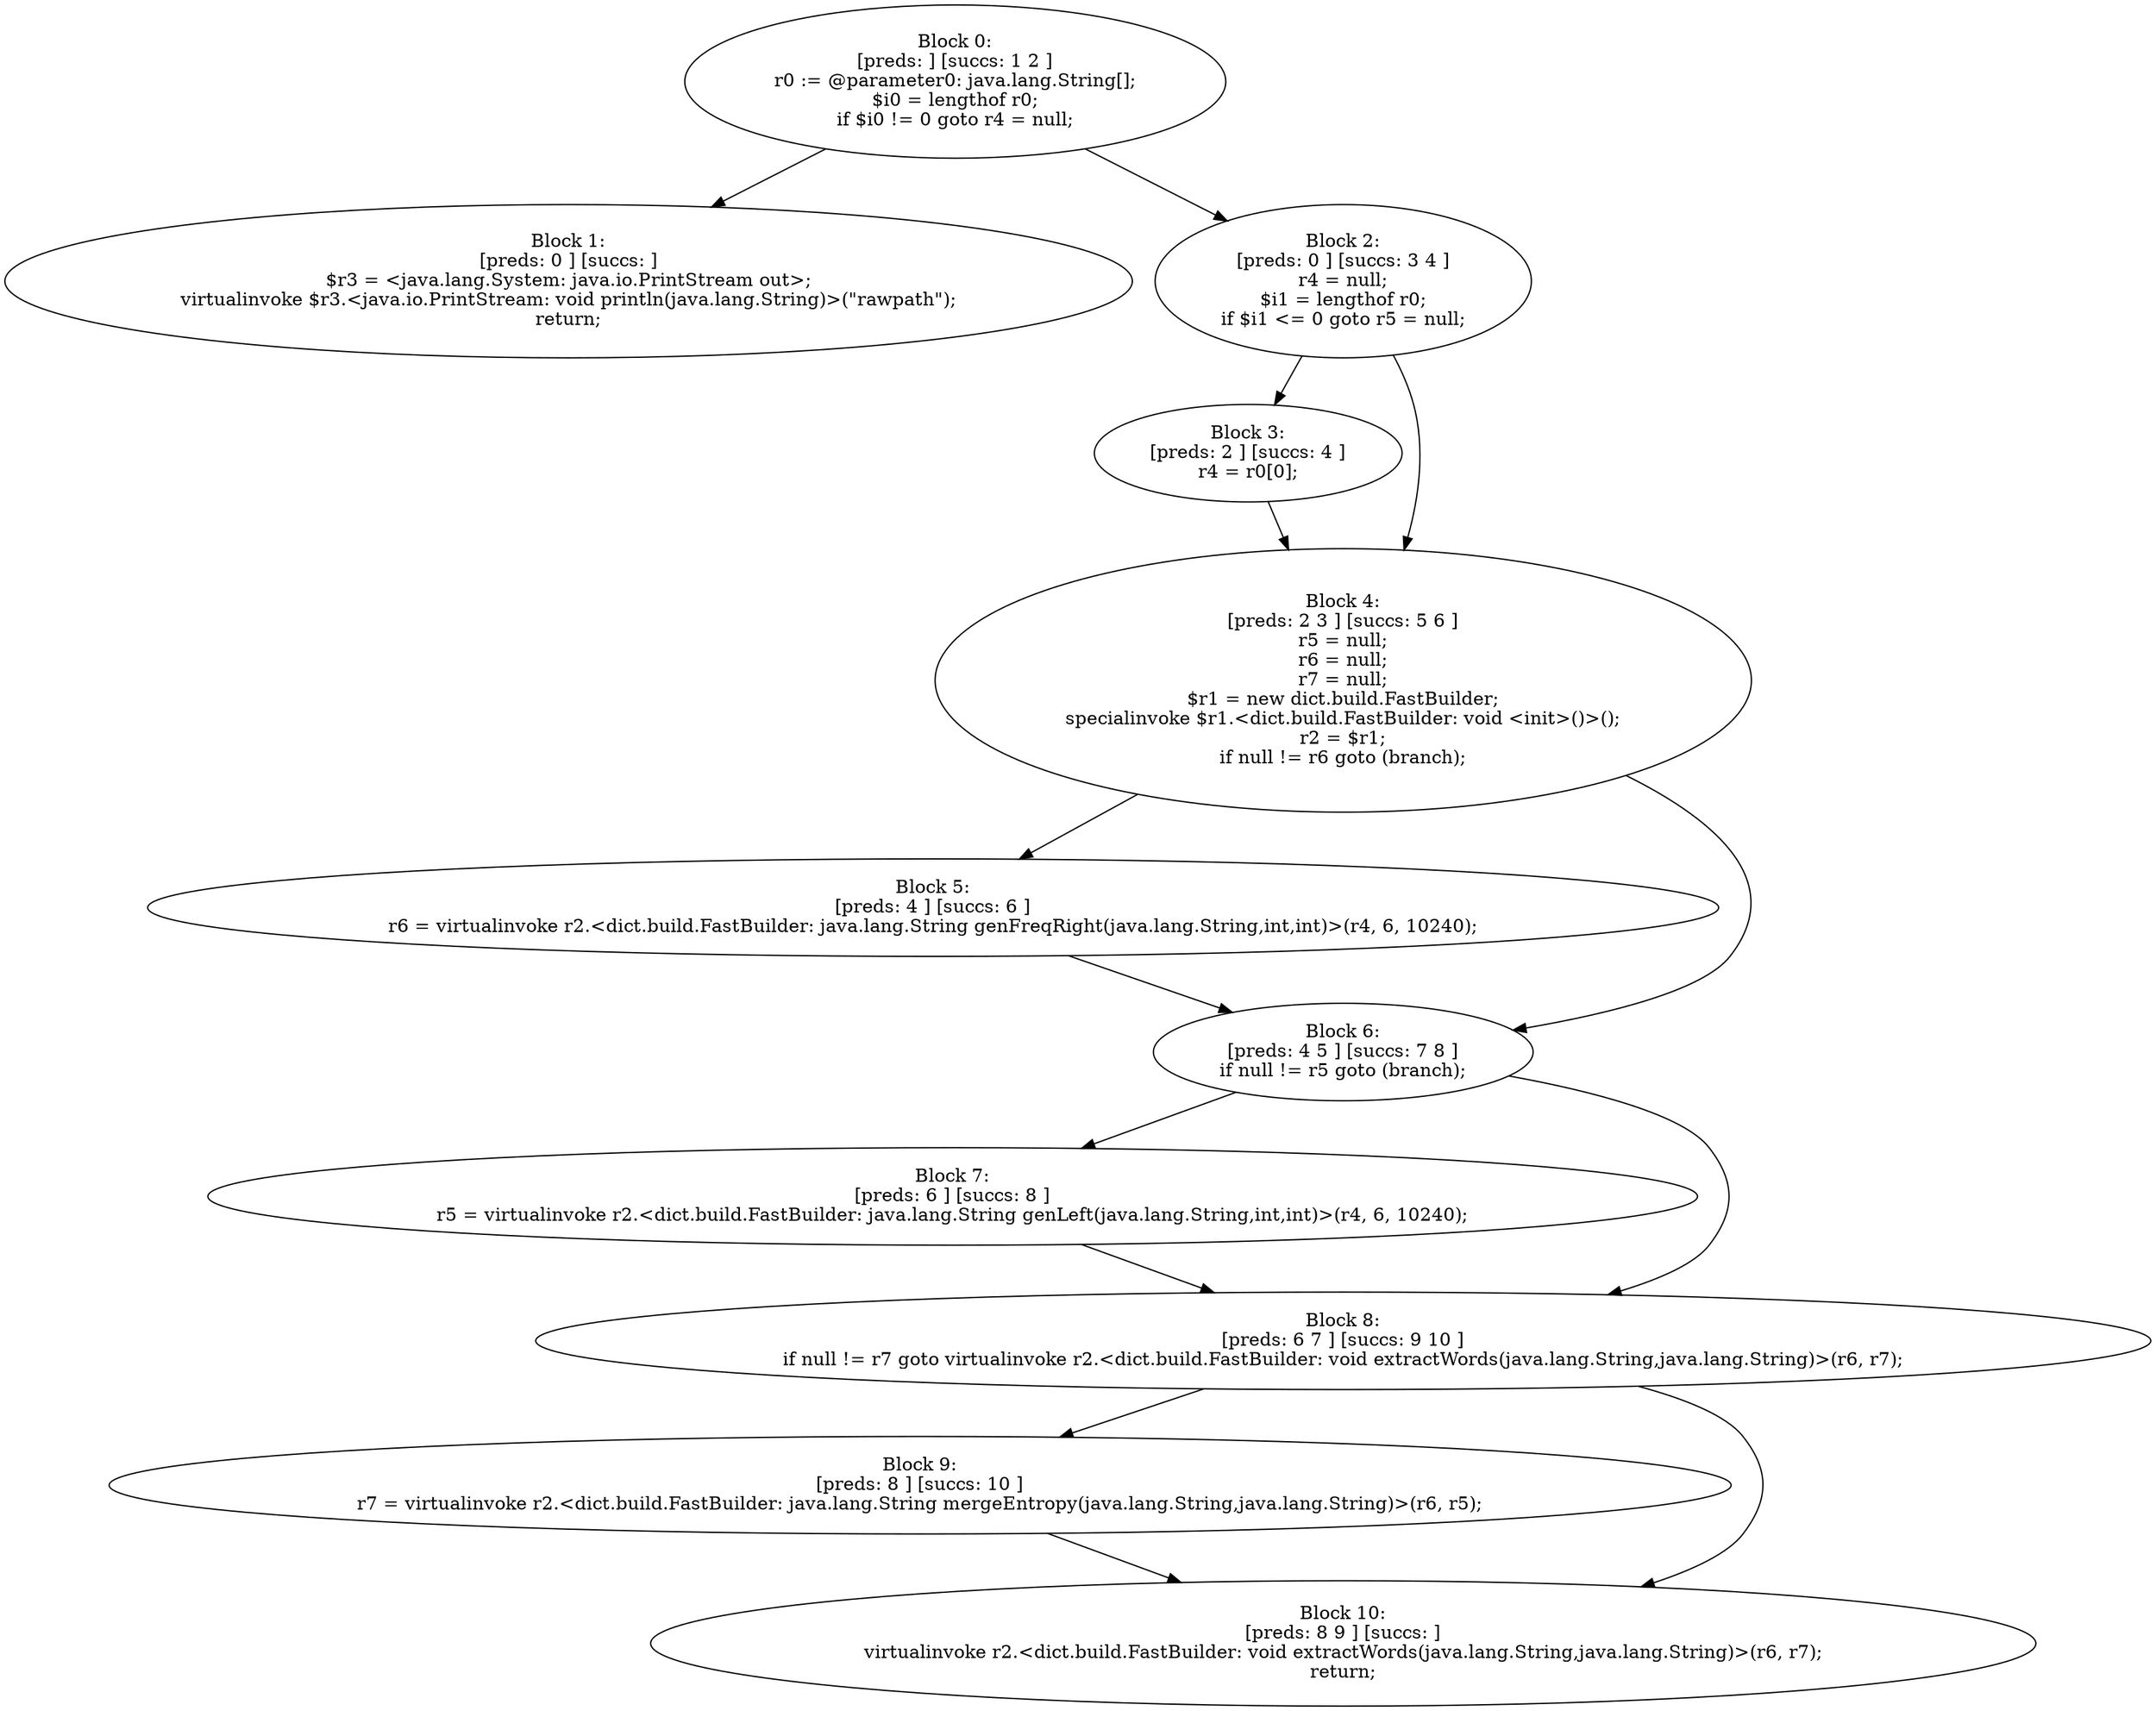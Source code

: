 digraph "unitGraph" {
    "Block 0:
[preds: ] [succs: 1 2 ]
r0 := @parameter0: java.lang.String[];
$i0 = lengthof r0;
if $i0 != 0 goto r4 = null;
"
    "Block 1:
[preds: 0 ] [succs: ]
$r3 = <java.lang.System: java.io.PrintStream out>;
virtualinvoke $r3.<java.io.PrintStream: void println(java.lang.String)>(\"rawpath\");
return;
"
    "Block 2:
[preds: 0 ] [succs: 3 4 ]
r4 = null;
$i1 = lengthof r0;
if $i1 <= 0 goto r5 = null;
"
    "Block 3:
[preds: 2 ] [succs: 4 ]
r4 = r0[0];
"
    "Block 4:
[preds: 2 3 ] [succs: 5 6 ]
r5 = null;
r6 = null;
r7 = null;
$r1 = new dict.build.FastBuilder;
specialinvoke $r1.<dict.build.FastBuilder: void <init>()>();
r2 = $r1;
if null != r6 goto (branch);
"
    "Block 5:
[preds: 4 ] [succs: 6 ]
r6 = virtualinvoke r2.<dict.build.FastBuilder: java.lang.String genFreqRight(java.lang.String,int,int)>(r4, 6, 10240);
"
    "Block 6:
[preds: 4 5 ] [succs: 7 8 ]
if null != r5 goto (branch);
"
    "Block 7:
[preds: 6 ] [succs: 8 ]
r5 = virtualinvoke r2.<dict.build.FastBuilder: java.lang.String genLeft(java.lang.String,int,int)>(r4, 6, 10240);
"
    "Block 8:
[preds: 6 7 ] [succs: 9 10 ]
if null != r7 goto virtualinvoke r2.<dict.build.FastBuilder: void extractWords(java.lang.String,java.lang.String)>(r6, r7);
"
    "Block 9:
[preds: 8 ] [succs: 10 ]
r7 = virtualinvoke r2.<dict.build.FastBuilder: java.lang.String mergeEntropy(java.lang.String,java.lang.String)>(r6, r5);
"
    "Block 10:
[preds: 8 9 ] [succs: ]
virtualinvoke r2.<dict.build.FastBuilder: void extractWords(java.lang.String,java.lang.String)>(r6, r7);
return;
"
    "Block 0:
[preds: ] [succs: 1 2 ]
r0 := @parameter0: java.lang.String[];
$i0 = lengthof r0;
if $i0 != 0 goto r4 = null;
"->"Block 1:
[preds: 0 ] [succs: ]
$r3 = <java.lang.System: java.io.PrintStream out>;
virtualinvoke $r3.<java.io.PrintStream: void println(java.lang.String)>(\"rawpath\");
return;
";
    "Block 0:
[preds: ] [succs: 1 2 ]
r0 := @parameter0: java.lang.String[];
$i0 = lengthof r0;
if $i0 != 0 goto r4 = null;
"->"Block 2:
[preds: 0 ] [succs: 3 4 ]
r4 = null;
$i1 = lengthof r0;
if $i1 <= 0 goto r5 = null;
";
    "Block 2:
[preds: 0 ] [succs: 3 4 ]
r4 = null;
$i1 = lengthof r0;
if $i1 <= 0 goto r5 = null;
"->"Block 3:
[preds: 2 ] [succs: 4 ]
r4 = r0[0];
";
    "Block 2:
[preds: 0 ] [succs: 3 4 ]
r4 = null;
$i1 = lengthof r0;
if $i1 <= 0 goto r5 = null;
"->"Block 4:
[preds: 2 3 ] [succs: 5 6 ]
r5 = null;
r6 = null;
r7 = null;
$r1 = new dict.build.FastBuilder;
specialinvoke $r1.<dict.build.FastBuilder: void <init>()>();
r2 = $r1;
if null != r6 goto (branch);
";
    "Block 3:
[preds: 2 ] [succs: 4 ]
r4 = r0[0];
"->"Block 4:
[preds: 2 3 ] [succs: 5 6 ]
r5 = null;
r6 = null;
r7 = null;
$r1 = new dict.build.FastBuilder;
specialinvoke $r1.<dict.build.FastBuilder: void <init>()>();
r2 = $r1;
if null != r6 goto (branch);
";
    "Block 4:
[preds: 2 3 ] [succs: 5 6 ]
r5 = null;
r6 = null;
r7 = null;
$r1 = new dict.build.FastBuilder;
specialinvoke $r1.<dict.build.FastBuilder: void <init>()>();
r2 = $r1;
if null != r6 goto (branch);
"->"Block 5:
[preds: 4 ] [succs: 6 ]
r6 = virtualinvoke r2.<dict.build.FastBuilder: java.lang.String genFreqRight(java.lang.String,int,int)>(r4, 6, 10240);
";
    "Block 4:
[preds: 2 3 ] [succs: 5 6 ]
r5 = null;
r6 = null;
r7 = null;
$r1 = new dict.build.FastBuilder;
specialinvoke $r1.<dict.build.FastBuilder: void <init>()>();
r2 = $r1;
if null != r6 goto (branch);
"->"Block 6:
[preds: 4 5 ] [succs: 7 8 ]
if null != r5 goto (branch);
";
    "Block 5:
[preds: 4 ] [succs: 6 ]
r6 = virtualinvoke r2.<dict.build.FastBuilder: java.lang.String genFreqRight(java.lang.String,int,int)>(r4, 6, 10240);
"->"Block 6:
[preds: 4 5 ] [succs: 7 8 ]
if null != r5 goto (branch);
";
    "Block 6:
[preds: 4 5 ] [succs: 7 8 ]
if null != r5 goto (branch);
"->"Block 7:
[preds: 6 ] [succs: 8 ]
r5 = virtualinvoke r2.<dict.build.FastBuilder: java.lang.String genLeft(java.lang.String,int,int)>(r4, 6, 10240);
";
    "Block 6:
[preds: 4 5 ] [succs: 7 8 ]
if null != r5 goto (branch);
"->"Block 8:
[preds: 6 7 ] [succs: 9 10 ]
if null != r7 goto virtualinvoke r2.<dict.build.FastBuilder: void extractWords(java.lang.String,java.lang.String)>(r6, r7);
";
    "Block 7:
[preds: 6 ] [succs: 8 ]
r5 = virtualinvoke r2.<dict.build.FastBuilder: java.lang.String genLeft(java.lang.String,int,int)>(r4, 6, 10240);
"->"Block 8:
[preds: 6 7 ] [succs: 9 10 ]
if null != r7 goto virtualinvoke r2.<dict.build.FastBuilder: void extractWords(java.lang.String,java.lang.String)>(r6, r7);
";
    "Block 8:
[preds: 6 7 ] [succs: 9 10 ]
if null != r7 goto virtualinvoke r2.<dict.build.FastBuilder: void extractWords(java.lang.String,java.lang.String)>(r6, r7);
"->"Block 9:
[preds: 8 ] [succs: 10 ]
r7 = virtualinvoke r2.<dict.build.FastBuilder: java.lang.String mergeEntropy(java.lang.String,java.lang.String)>(r6, r5);
";
    "Block 8:
[preds: 6 7 ] [succs: 9 10 ]
if null != r7 goto virtualinvoke r2.<dict.build.FastBuilder: void extractWords(java.lang.String,java.lang.String)>(r6, r7);
"->"Block 10:
[preds: 8 9 ] [succs: ]
virtualinvoke r2.<dict.build.FastBuilder: void extractWords(java.lang.String,java.lang.String)>(r6, r7);
return;
";
    "Block 9:
[preds: 8 ] [succs: 10 ]
r7 = virtualinvoke r2.<dict.build.FastBuilder: java.lang.String mergeEntropy(java.lang.String,java.lang.String)>(r6, r5);
"->"Block 10:
[preds: 8 9 ] [succs: ]
virtualinvoke r2.<dict.build.FastBuilder: void extractWords(java.lang.String,java.lang.String)>(r6, r7);
return;
";
}
